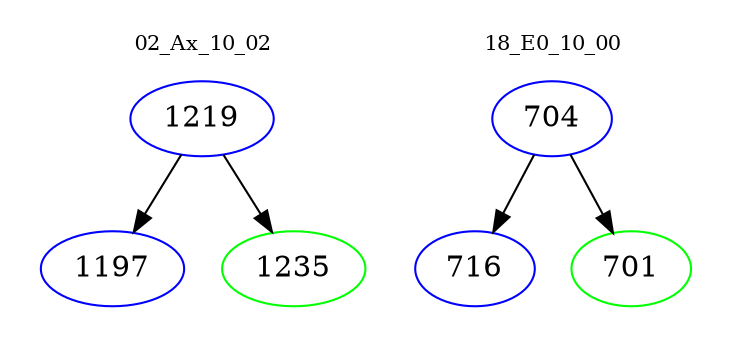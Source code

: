 digraph{
subgraph cluster_0 {
color = white
label = "02_Ax_10_02";
fontsize=10;
T0_1219 [label="1219", color="blue"]
T0_1219 -> T0_1197 [color="black"]
T0_1197 [label="1197", color="blue"]
T0_1219 -> T0_1235 [color="black"]
T0_1235 [label="1235", color="green"]
}
subgraph cluster_1 {
color = white
label = "18_E0_10_00";
fontsize=10;
T1_704 [label="704", color="blue"]
T1_704 -> T1_716 [color="black"]
T1_716 [label="716", color="blue"]
T1_704 -> T1_701 [color="black"]
T1_701 [label="701", color="green"]
}
}
